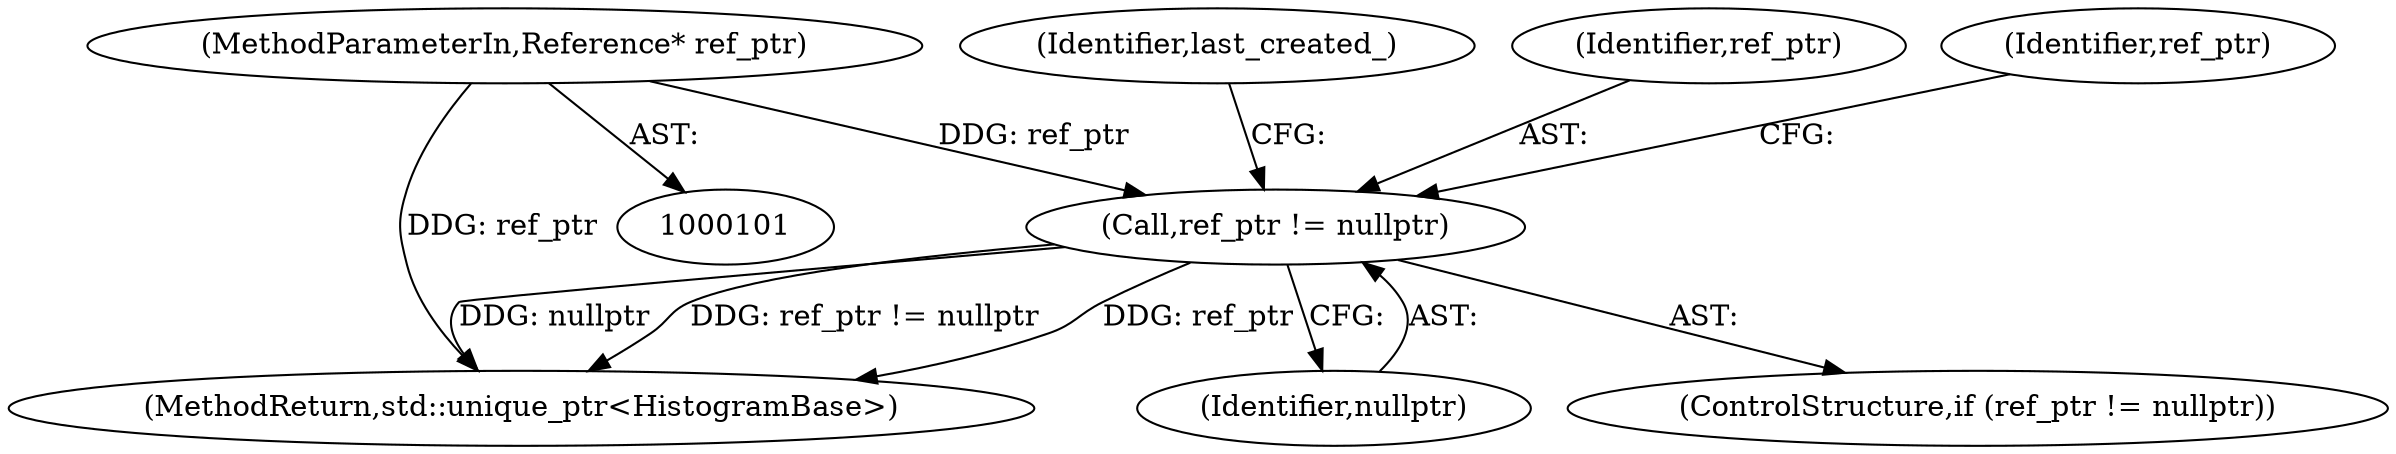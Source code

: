 digraph "0_Chrome_3f38b2253b19f9f9595f79fb92bfb5077e7b1959_0@pointer" {
"1000321" [label="(Call,ref_ptr != nullptr)"];
"1000108" [label="(MethodParameterIn,Reference* ref_ptr)"];
"1000343" [label="(MethodReturn,std::unique_ptr<HistogramBase>)"];
"1000330" [label="(Identifier,last_created_)"];
"1000322" [label="(Identifier,ref_ptr)"];
"1000321" [label="(Call,ref_ptr != nullptr)"];
"1000323" [label="(Identifier,nullptr)"];
"1000326" [label="(Identifier,ref_ptr)"];
"1000108" [label="(MethodParameterIn,Reference* ref_ptr)"];
"1000320" [label="(ControlStructure,if (ref_ptr != nullptr))"];
"1000321" -> "1000320"  [label="AST: "];
"1000321" -> "1000323"  [label="CFG: "];
"1000322" -> "1000321"  [label="AST: "];
"1000323" -> "1000321"  [label="AST: "];
"1000326" -> "1000321"  [label="CFG: "];
"1000330" -> "1000321"  [label="CFG: "];
"1000321" -> "1000343"  [label="DDG: ref_ptr"];
"1000321" -> "1000343"  [label="DDG: nullptr"];
"1000321" -> "1000343"  [label="DDG: ref_ptr != nullptr"];
"1000108" -> "1000321"  [label="DDG: ref_ptr"];
"1000108" -> "1000101"  [label="AST: "];
"1000108" -> "1000343"  [label="DDG: ref_ptr"];
}
